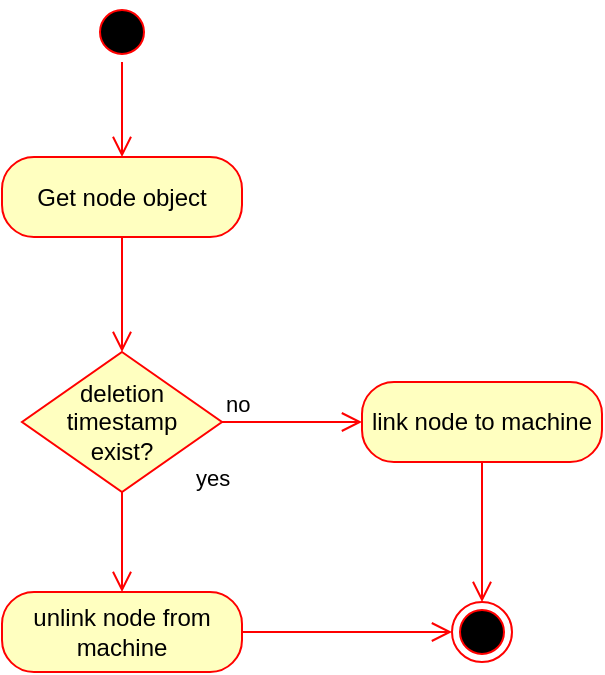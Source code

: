 <mxfile version="10.5.1" type="google"><diagram id="dQgN-225GK9Ow9cvJU45" name="Page-1"><mxGraphModel dx="1198" dy="1133" grid="1" gridSize="10" guides="1" tooltips="1" connect="1" arrows="1" fold="1" page="1" pageScale="1" pageWidth="850" pageHeight="1100" math="0" shadow="0"><root><mxCell id="0"/><mxCell id="1" parent="0"/><mxCell id="ArwvGsDYHtERA5izLPJQ-1" value="" style="ellipse;html=1;shape=startState;fillColor=#000000;strokeColor=#ff0000;" vertex="1" parent="1"><mxGeometry x="105" y="65" width="30" height="30" as="geometry"/></mxCell><mxCell id="ArwvGsDYHtERA5izLPJQ-2" value="" style="edgeStyle=orthogonalEdgeStyle;html=1;verticalAlign=bottom;endArrow=open;endSize=8;strokeColor=#ff0000;entryX=0.5;entryY=0;entryDx=0;entryDy=0;" edge="1" parent="1" source="ArwvGsDYHtERA5izLPJQ-1" target="ArwvGsDYHtERA5izLPJQ-3"><mxGeometry relative="1" as="geometry"><mxPoint x="80" y="160" as="targetPoint"/><Array as="points"><mxPoint x="120" y="128"/><mxPoint x="120" y="128"/></Array></mxGeometry></mxCell><mxCell id="ArwvGsDYHtERA5izLPJQ-3" value="Get node object" style="rounded=1;whiteSpace=wrap;html=1;arcSize=40;fontColor=#000000;fillColor=#ffffc0;strokeColor=#ff0000;" vertex="1" parent="1"><mxGeometry x="60" y="142.5" width="120" height="40" as="geometry"/></mxCell><mxCell id="ArwvGsDYHtERA5izLPJQ-4" value="" style="edgeStyle=orthogonalEdgeStyle;html=1;verticalAlign=bottom;endArrow=open;endSize=8;strokeColor=#ff0000;entryX=0.5;entryY=0;entryDx=0;entryDy=0;" edge="1" parent="1" source="ArwvGsDYHtERA5izLPJQ-3" target="ArwvGsDYHtERA5izLPJQ-5"><mxGeometry relative="1" as="geometry"><mxPoint x="120" y="233" as="targetPoint"/></mxGeometry></mxCell><mxCell id="ArwvGsDYHtERA5izLPJQ-5" value="deletion&lt;br&gt;timestamp&lt;br&gt;exist?&lt;br&gt;" style="rhombus;whiteSpace=wrap;html=1;fillColor=#ffffc0;strokeColor=#ff0000;" vertex="1" parent="1"><mxGeometry x="70" y="240" width="100" height="70" as="geometry"/></mxCell><mxCell id="ArwvGsDYHtERA5izLPJQ-6" value="no" style="edgeStyle=orthogonalEdgeStyle;html=1;align=left;verticalAlign=bottom;endArrow=open;endSize=8;strokeColor=#ff0000;entryX=0;entryY=0.5;entryDx=0;entryDy=0;" edge="1" parent="1" source="ArwvGsDYHtERA5izLPJQ-5" target="ArwvGsDYHtERA5izLPJQ-8"><mxGeometry x="-1" relative="1" as="geometry"><mxPoint x="240" y="270" as="targetPoint"/></mxGeometry></mxCell><mxCell id="ArwvGsDYHtERA5izLPJQ-7" value="yes" style="edgeStyle=orthogonalEdgeStyle;html=1;align=left;verticalAlign=top;endArrow=open;endSize=8;strokeColor=#ff0000;entryX=0.5;entryY=0;entryDx=0;entryDy=0;" edge="1" parent="1" source="ArwvGsDYHtERA5izLPJQ-5" target="ArwvGsDYHtERA5izLPJQ-10"><mxGeometry x="-1" y="40" relative="1" as="geometry"><mxPoint x="120" y="360" as="targetPoint"/><mxPoint x="-5" y="-20" as="offset"/></mxGeometry></mxCell><mxCell id="ArwvGsDYHtERA5izLPJQ-8" value="link node to machine" style="rounded=1;whiteSpace=wrap;html=1;arcSize=40;fontColor=#000000;fillColor=#ffffc0;strokeColor=#ff0000;" vertex="1" parent="1"><mxGeometry x="240" y="255" width="120" height="40" as="geometry"/></mxCell><mxCell id="ArwvGsDYHtERA5izLPJQ-9" value="" style="edgeStyle=orthogonalEdgeStyle;html=1;verticalAlign=bottom;endArrow=open;endSize=8;strokeColor=#ff0000;entryX=0.5;entryY=0;entryDx=0;entryDy=0;" edge="1" source="ArwvGsDYHtERA5izLPJQ-8" parent="1" target="ArwvGsDYHtERA5izLPJQ-13"><mxGeometry relative="1" as="geometry"><mxPoint x="300" y="360" as="targetPoint"/></mxGeometry></mxCell><mxCell id="ArwvGsDYHtERA5izLPJQ-10" value="unlink node from machine" style="rounded=1;whiteSpace=wrap;html=1;arcSize=40;fontColor=#000000;fillColor=#ffffc0;strokeColor=#ff0000;" vertex="1" parent="1"><mxGeometry x="60" y="360" width="120" height="40" as="geometry"/></mxCell><mxCell id="ArwvGsDYHtERA5izLPJQ-11" value="" style="edgeStyle=orthogonalEdgeStyle;html=1;verticalAlign=bottom;endArrow=open;endSize=8;strokeColor=#ff0000;entryX=0;entryY=0.5;entryDx=0;entryDy=0;" edge="1" source="ArwvGsDYHtERA5izLPJQ-10" parent="1" target="ArwvGsDYHtERA5izLPJQ-13"><mxGeometry relative="1" as="geometry"><mxPoint x="120" y="460" as="targetPoint"/><Array as="points"><mxPoint x="260" y="380"/><mxPoint x="260" y="380"/></Array></mxGeometry></mxCell><mxCell id="ArwvGsDYHtERA5izLPJQ-13" value="" style="ellipse;html=1;shape=endState;fillColor=#000000;strokeColor=#ff0000;" vertex="1" parent="1"><mxGeometry x="285" y="365" width="30" height="30" as="geometry"/></mxCell></root></mxGraphModel></diagram></mxfile>